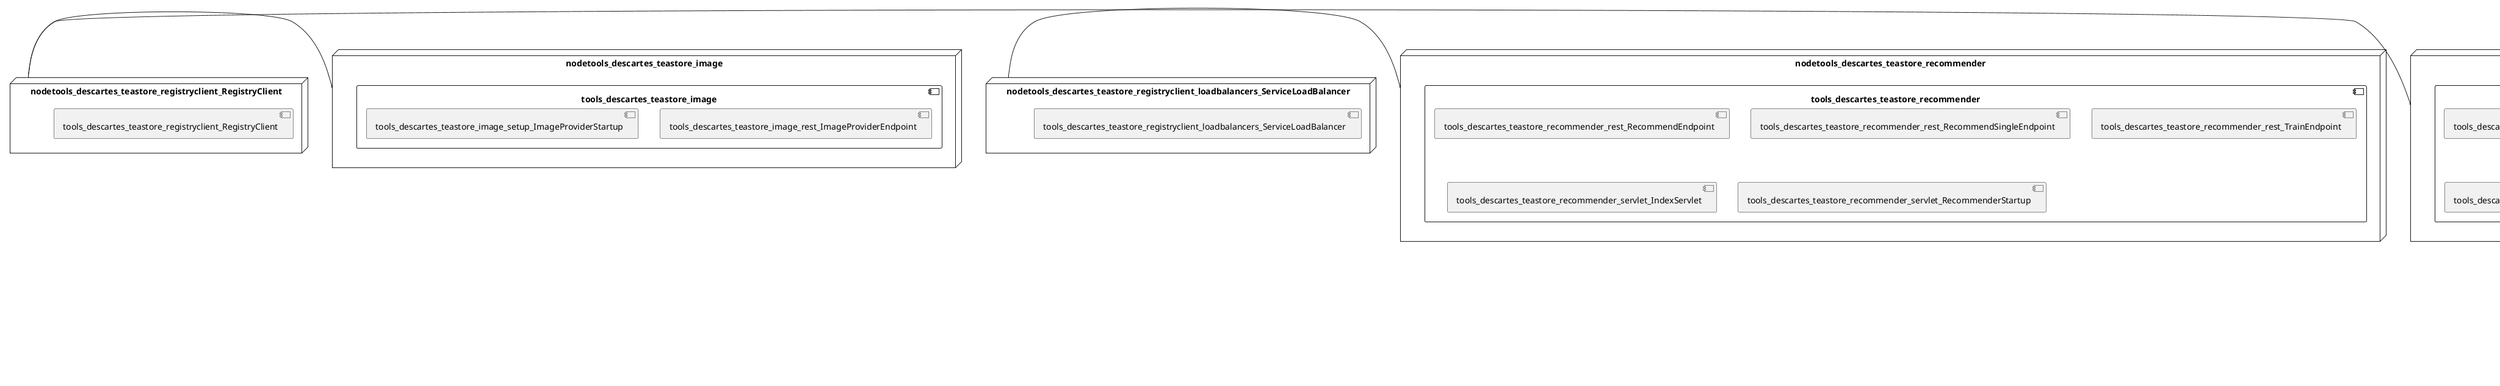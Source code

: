 @startuml
skinparam fixCircleLabelOverlapping true
skinparam componentStyle uml2
node nodetools_descartes_teastore_auth {
component tools_descartes_teastore_auth {
[tools_descartes_teastore_auth_rest_AuthCartRest] [[descartesresearch-teastore-psr.system#_TGHgwlxAEe-W7odFbt6Dgw]]
[tools_descartes_teastore_auth_rest_AuthUserActionsRest] [[descartesresearch-teastore-psr.system#_TGHgwlxAEe-W7odFbt6Dgw]]
[tools_descartes_teastore_auth_rest_ReadyRest] [[descartesresearch-teastore-psr.system#_TGHgwlxAEe-W7odFbt6Dgw]]
[tools_descartes_teastore_auth_startup_AuthStartup] [[descartesresearch-teastore-psr.system#_TGHgwlxAEe-W7odFbt6Dgw]]
}
}
node nodetools_descartes_teastore_image {
component tools_descartes_teastore_image {
[tools_descartes_teastore_image_rest_ImageProviderEndpoint] [[descartesresearch-teastore-psr.system#_TGHgwlxAEe-W7odFbt6Dgw]]
[tools_descartes_teastore_image_setup_ImageProviderStartup] [[descartesresearch-teastore-psr.system#_TGHgwlxAEe-W7odFbt6Dgw]]
}
}
node nodetools_descartes_teastore_kieker_rabbitmq {
component tools_descartes_teastore_kieker_rabbitmq {
[tools_descartes_teastore_kieker_rabbitmq_DisplayLogs] [[descartesresearch-teastore-psr.system#_TGHgwlxAEe-W7odFbt6Dgw]]
[tools_descartes_teastore_kieker_rabbitmq_IndexServlet] [[descartesresearch-teastore-psr.system#_TGHgwlxAEe-W7odFbt6Dgw]]
[tools_descartes_teastore_kieker_rabbitmq_Reset] [[descartesresearch-teastore-psr.system#_TGHgwlxAEe-W7odFbt6Dgw]]
}
}
node nodetools_descartes_teastore_persistence {
component tools_descartes_teastore_persistence {
[tools_descartes_teastore_persistence_rest_CacheManagerEndpoint] [[descartesresearch-teastore-psr.system#_TGHgwlxAEe-W7odFbt6Dgw]]
[tools_descartes_teastore_persistence_rest_CategoryEndpoint] [[descartesresearch-teastore-psr.system#_TGHgwlxAEe-W7odFbt6Dgw]]
[tools_descartes_teastore_persistence_rest_DatabaseGenerationEndpoint] [[descartesresearch-teastore-psr.system#_TGHgwlxAEe-W7odFbt6Dgw]]
[tools_descartes_teastore_persistence_rest_OrderEndpoint] [[descartesresearch-teastore-psr.system#_TGHgwlxAEe-W7odFbt6Dgw]]
[tools_descartes_teastore_persistence_rest_OrderItemEndpoint] [[descartesresearch-teastore-psr.system#_TGHgwlxAEe-W7odFbt6Dgw]]
[tools_descartes_teastore_persistence_rest_ProductEndpoint] [[descartesresearch-teastore-psr.system#_TGHgwlxAEe-W7odFbt6Dgw]]
[tools_descartes_teastore_persistence_rest_UserEndpoint] [[descartesresearch-teastore-psr.system#_TGHgwlxAEe-W7odFbt6Dgw]]
[tools_descartes_teastore_persistence_servlet_IndexServlet] [[descartesresearch-teastore-psr.system#_TGHgwlxAEe-W7odFbt6Dgw]]
}
}
node nodetools_descartes_teastore_recommender {
component tools_descartes_teastore_recommender {
[tools_descartes_teastore_recommender_rest_RecommendEndpoint] [[descartesresearch-teastore-psr.system#_TGHgwlxAEe-W7odFbt6Dgw]]
[tools_descartes_teastore_recommender_rest_RecommendSingleEndpoint] [[descartesresearch-teastore-psr.system#_TGHgwlxAEe-W7odFbt6Dgw]]
[tools_descartes_teastore_recommender_rest_TrainEndpoint] [[descartesresearch-teastore-psr.system#_TGHgwlxAEe-W7odFbt6Dgw]]
[tools_descartes_teastore_recommender_servlet_IndexServlet] [[descartesresearch-teastore-psr.system#_TGHgwlxAEe-W7odFbt6Dgw]]
[tools_descartes_teastore_recommender_servlet_RecommenderStartup] [[descartesresearch-teastore-psr.system#_TGHgwlxAEe-W7odFbt6Dgw]]
}
}
node nodetools_descartes_teastore_registry {
component tools_descartes_teastore_registry {
[tools_descartes_teastore_registry_rest_RegistryREST] [[descartesresearch-teastore-psr.system#_TGHgwlxAEe-W7odFbt6Dgw]]
[tools_descartes_teastore_registry_rest_RegistryStartup] [[descartesresearch-teastore-psr.system#_TGHgwlxAEe-W7odFbt6Dgw]]
[tools_descartes_teastore_registry_servlet_IndexServlet] [[descartesresearch-teastore-psr.system#_TGHgwlxAEe-W7odFbt6Dgw]]
}
}
node nodetools_descartes_teastore_webui {
component tools_descartes_teastore_webui {
[tools_descartes_teastore_webui_rest_ReadyRest] [[descartesresearch-teastore-psr.system#_TGHgwlxAEe-W7odFbt6Dgw]]
[tools_descartes_teastore_webui_servlet_AboutUsServlet] [[descartesresearch-teastore-psr.system#_TGHgwlxAEe-W7odFbt6Dgw]]
[tools_descartes_teastore_webui_servlet_CartActionServlet] [[descartesresearch-teastore-psr.system#_TGHgwlxAEe-W7odFbt6Dgw]]
[tools_descartes_teastore_webui_servlet_CartServlet] [[descartesresearch-teastore-psr.system#_TGHgwlxAEe-W7odFbt6Dgw]]
[tools_descartes_teastore_webui_servlet_CategoryServlet] [[descartesresearch-teastore-psr.system#_TGHgwlxAEe-W7odFbt6Dgw]]
[tools_descartes_teastore_webui_servlet_DataBaseActionServlet] [[descartesresearch-teastore-psr.system#_TGHgwlxAEe-W7odFbt6Dgw]]
[tools_descartes_teastore_webui_servlet_DataBaseServlet] [[descartesresearch-teastore-psr.system#_TGHgwlxAEe-W7odFbt6Dgw]]
[tools_descartes_teastore_webui_servlet_ErrorServlet] [[descartesresearch-teastore-psr.system#_TGHgwlxAEe-W7odFbt6Dgw]]
[tools_descartes_teastore_webui_servlet_IndexServlet] [[descartesresearch-teastore-psr.system#_TGHgwlxAEe-W7odFbt6Dgw]]
[tools_descartes_teastore_webui_servlet_LoginActionServlet] [[descartesresearch-teastore-psr.system#_TGHgwlxAEe-W7odFbt6Dgw]]
[tools_descartes_teastore_webui_servlet_LoginServlet] [[descartesresearch-teastore-psr.system#_TGHgwlxAEe-W7odFbt6Dgw]]
[tools_descartes_teastore_webui_servlet_OrderServlet] [[descartesresearch-teastore-psr.system#_TGHgwlxAEe-W7odFbt6Dgw]]
[tools_descartes_teastore_webui_servlet_ProductServlet] [[descartesresearch-teastore-psr.system#_TGHgwlxAEe-W7odFbt6Dgw]]
[tools_descartes_teastore_webui_servlet_ProfileServlet] [[descartesresearch-teastore-psr.system#_TGHgwlxAEe-W7odFbt6Dgw]]
[tools_descartes_teastore_webui_servlet_StatusServlet] [[descartesresearch-teastore-psr.system#_TGHgwlxAEe-W7odFbt6Dgw]]
[tools_descartes_teastore_webui_startup_WebuiStartup] [[descartesresearch-teastore-psr.system#_TGHgwlxAEe-W7odFbt6Dgw]]
}
}
node nodetools_descartes_teastore_recommender_servlet_TrainingSynchronizer {
[tools_descartes_teastore_recommender_servlet_TrainingSynchronizer] [[descartesresearch-teastore-psr.system#_TGHgwlxAEe-W7odFbt6Dgw]]
}
node nodetools_descartes_teastore_registry_rest_Registry {
[tools_descartes_teastore_registry_rest_Registry] [[descartesresearch-teastore-psr.system#_TGHgwlxAEe-W7odFbt6Dgw]]
}
node nodetools_descartes_teastore_registryclient_RegistryClient {
[tools_descartes_teastore_registryclient_RegistryClient] [[descartesresearch-teastore-psr.system#_TGHgwlxAEe-W7odFbt6Dgw]]
}
node nodetools_descartes_teastore_registryclient_loadbalancers_ServiceLoadBalancer {
[tools_descartes_teastore_registryclient_loadbalancers_ServiceLoadBalancer] [[descartesresearch-teastore-psr.system#_TGHgwlxAEe-W7odFbt6Dgw]]
}
node nodetools_descartes_teastore_registryclient_util_RESTClient {
[tools_descartes_teastore_registryclient_util_RESTClient] [[descartesresearch-teastore-psr.system#_TGHgwlxAEe-W7odFbt6Dgw]]
}
[nodetools_descartes_teastore_registryclient_RegistryClient] - [nodetools_descartes_teastore_image]
[nodetools_descartes_teastore_registryclient_loadbalancers_ServiceLoadBalancer] - [nodetools_descartes_teastore_recommender]
[nodetools_descartes_teastore_registry] - [nodetools_descartes_teastore_registryclient_RegistryClient]

@enduml
